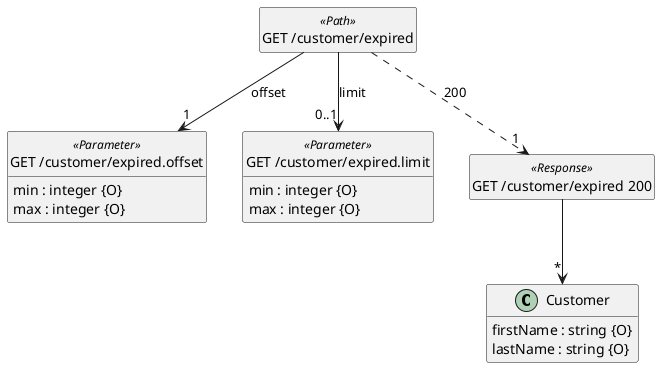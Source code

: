 @startuml
hide <<Path>> circle
hide <<Response>> circle
hide <<Parameter>> circle
hide empty methods
hide empty fields
set namespaceSeparator none

class "Customer" {
  {field} firstName : string {O}
  {field} lastName : string {O}
}

class "GET /customer/expired" <<Path>> {
}

class "GET /customer/expired.offset" <<Parameter>> {
  {field} min : integer {O}
  {field} max : integer {O}
}

class "GET /customer/expired.limit" <<Parameter>> {
  {field} min : integer {O}
  {field} max : integer {O}
}

class "GET /customer/expired 200" <<Response>> {
}

"GET /customer/expired" --> "1" "GET /customer/expired.offset"  :  "offset"

"GET /customer/expired" --> "0..1" "GET /customer/expired.limit"  :  "limit"

"GET /customer/expired 200" --> "*" "Customer"

"GET /customer/expired" ..> "1" "GET /customer/expired 200"  :  "200"

@enduml